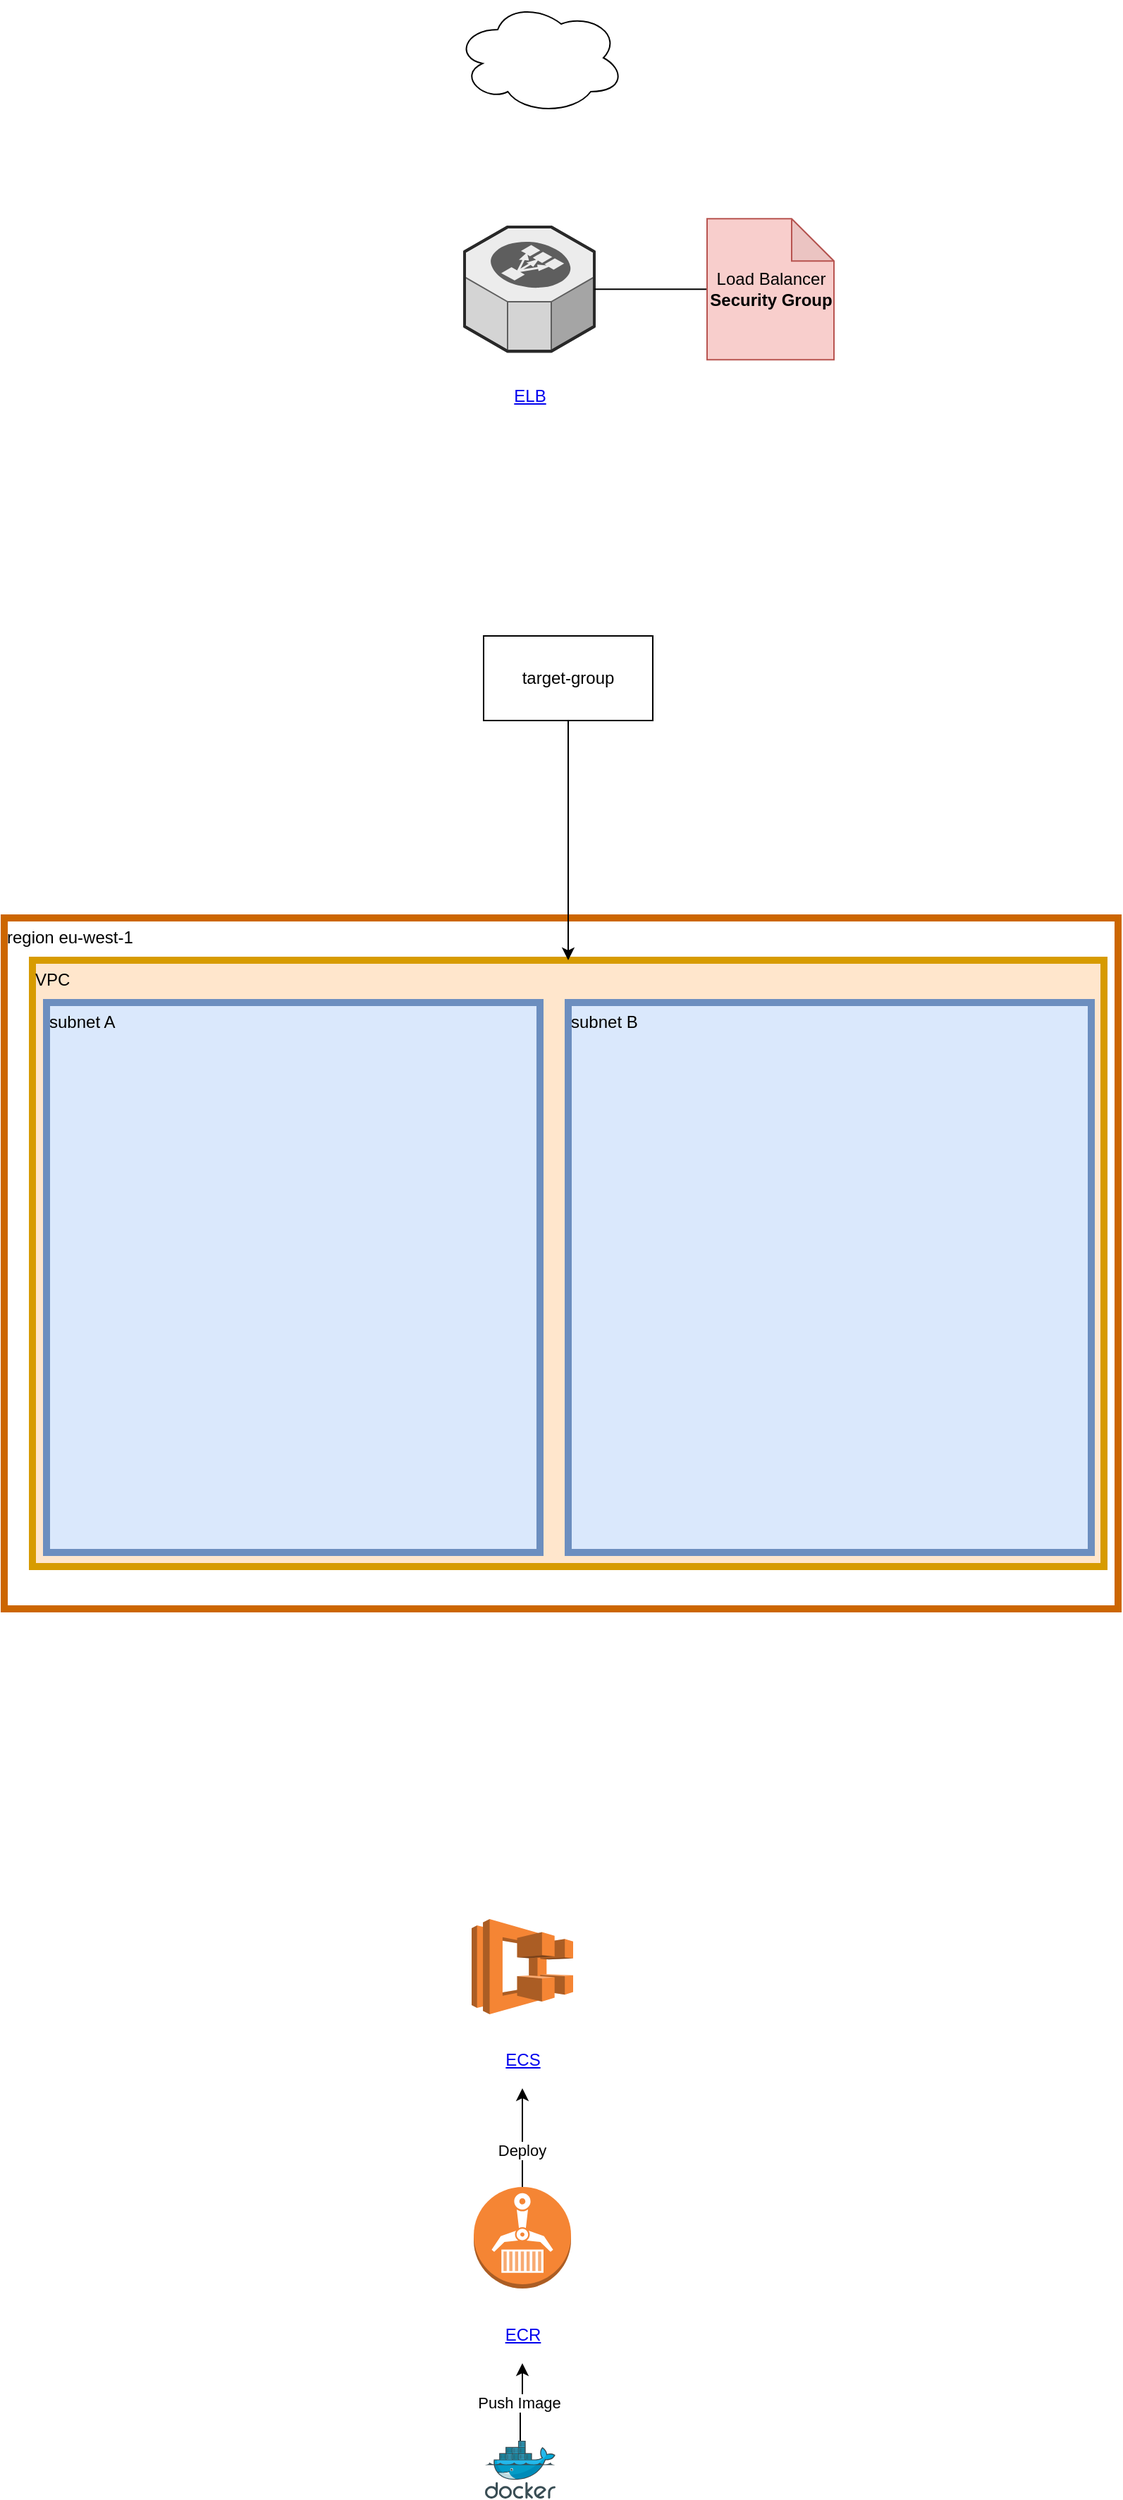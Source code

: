 <mxfile version="24.4.8" type="device">
  <diagram name="Page-1" id="UEdKXglhTP-OaEu2R145">
    <mxGraphModel dx="2074" dy="2408" grid="1" gridSize="10" guides="1" tooltips="1" connect="1" arrows="1" fold="1" page="1" pageScale="1" pageWidth="827" pageHeight="1169" math="0" shadow="0">
      <root>
        <mxCell id="0" />
        <mxCell id="1" parent="0" />
        <mxCell id="G2WtEdxQrT5y2wapdz2B-19" value="region eu-west-1" style="rounded=0;whiteSpace=wrap;html=1;strokeColor=#CC6600;strokeWidth=5;align=left;verticalAlign=top;" vertex="1" parent="1">
          <mxGeometry x="20" y="10" width="790" height="490" as="geometry" />
        </mxCell>
        <mxCell id="G2WtEdxQrT5y2wapdz2B-7" value="" style="group" vertex="1" connectable="0" parent="1">
          <mxGeometry x="351.5" y="720" width="72" height="120" as="geometry" />
        </mxCell>
        <mxCell id="G2WtEdxQrT5y2wapdz2B-1" value="" style="outlineConnect=0;dashed=0;verticalLabelPosition=bottom;verticalAlign=top;align=center;html=1;shape=mxgraph.aws3.ecs;fillColor=#F58534;gradientColor=none;" vertex="1" parent="G2WtEdxQrT5y2wapdz2B-7">
          <mxGeometry width="72" height="67.5" as="geometry" />
        </mxCell>
        <UserObject label="ECS" link="https://aws.amazon.com/ecs/" id="G2WtEdxQrT5y2wapdz2B-5">
          <mxCell style="text;html=1;strokeColor=none;fillColor=none;whiteSpace=wrap;align=center;verticalAlign=middle;fontColor=#0000EE;fontStyle=4;" vertex="1" parent="G2WtEdxQrT5y2wapdz2B-7">
            <mxGeometry x="6" y="80" width="60" height="40" as="geometry" />
          </mxCell>
        </UserObject>
        <mxCell id="G2WtEdxQrT5y2wapdz2B-10" value="" style="group" vertex="1" connectable="0" parent="1">
          <mxGeometry x="353" y="910" width="69" height="125" as="geometry" />
        </mxCell>
        <mxCell id="G2WtEdxQrT5y2wapdz2B-8" value="" style="outlineConnect=0;dashed=0;verticalLabelPosition=bottom;verticalAlign=top;align=center;html=1;shape=mxgraph.aws3.ecr;fillColor=#F58534;gradientColor=none;" vertex="1" parent="G2WtEdxQrT5y2wapdz2B-10">
          <mxGeometry width="69" height="72" as="geometry" />
        </mxCell>
        <UserObject label="ECR" link="https://aws.amazon.com/ecr/" id="G2WtEdxQrT5y2wapdz2B-9">
          <mxCell style="text;html=1;strokeColor=none;fillColor=none;whiteSpace=wrap;align=center;verticalAlign=middle;fontColor=#0000EE;fontStyle=4;" vertex="1" parent="G2WtEdxQrT5y2wapdz2B-10">
            <mxGeometry x="4.5" y="85" width="60" height="40" as="geometry" />
          </mxCell>
        </UserObject>
        <mxCell id="G2WtEdxQrT5y2wapdz2B-12" style="edgeStyle=orthogonalEdgeStyle;rounded=0;orthogonalLoop=1;jettySize=auto;html=1;" edge="1" parent="1" source="G2WtEdxQrT5y2wapdz2B-11" target="G2WtEdxQrT5y2wapdz2B-9">
          <mxGeometry relative="1" as="geometry" />
        </mxCell>
        <mxCell id="G2WtEdxQrT5y2wapdz2B-13" value="Push Image" style="edgeLabel;html=1;align=center;verticalAlign=middle;resizable=0;points=[];" vertex="1" connectable="0" parent="G2WtEdxQrT5y2wapdz2B-12">
          <mxGeometry x="-0.048" y="1" relative="1" as="geometry">
            <mxPoint as="offset" />
          </mxGeometry>
        </mxCell>
        <mxCell id="G2WtEdxQrT5y2wapdz2B-11" value="" style="image;sketch=0;aspect=fixed;html=1;points=[];align=center;fontSize=12;image=img/lib/mscae/Docker.svg;" vertex="1" parent="1">
          <mxGeometry x="361" y="1090" width="50" height="41" as="geometry" />
        </mxCell>
        <mxCell id="G2WtEdxQrT5y2wapdz2B-14" style="edgeStyle=orthogonalEdgeStyle;rounded=0;orthogonalLoop=1;jettySize=auto;html=1;entryX=0.5;entryY=1;entryDx=0;entryDy=0;" edge="1" parent="1" source="G2WtEdxQrT5y2wapdz2B-8" target="G2WtEdxQrT5y2wapdz2B-5">
          <mxGeometry relative="1" as="geometry" />
        </mxCell>
        <mxCell id="G2WtEdxQrT5y2wapdz2B-15" value="Deploy" style="edgeLabel;html=1;align=center;verticalAlign=middle;resizable=0;points=[];" vertex="1" connectable="0" parent="G2WtEdxQrT5y2wapdz2B-14">
          <mxGeometry x="-0.252" y="1" relative="1" as="geometry">
            <mxPoint as="offset" />
          </mxGeometry>
        </mxCell>
        <mxCell id="G2WtEdxQrT5y2wapdz2B-16" value="VPC" style="rounded=0;whiteSpace=wrap;html=1;strokeColor=#d79b00;strokeWidth=5;align=left;verticalAlign=top;fillColor=#ffe6cc;" vertex="1" parent="1">
          <mxGeometry x="40" y="40" width="760" height="430" as="geometry" />
        </mxCell>
        <mxCell id="G2WtEdxQrT5y2wapdz2B-17" value="subnet A" style="rounded=0;whiteSpace=wrap;html=1;strokeColor=#6c8ebf;strokeWidth=5;align=left;verticalAlign=top;fillColor=#dae8fc;" vertex="1" parent="1">
          <mxGeometry x="50" y="70" width="350" height="390" as="geometry" />
        </mxCell>
        <mxCell id="G2WtEdxQrT5y2wapdz2B-18" value="subnet B" style="rounded=0;whiteSpace=wrap;html=1;strokeColor=#6c8ebf;strokeWidth=5;align=left;verticalAlign=top;fillColor=#dae8fc;" vertex="1" parent="1">
          <mxGeometry x="420" y="70" width="371" height="390" as="geometry" />
        </mxCell>
        <mxCell id="G2WtEdxQrT5y2wapdz2B-20" value="" style="ellipse;shape=cloud;whiteSpace=wrap;html=1;" vertex="1" parent="1">
          <mxGeometry x="340" y="-640" width="120" height="80" as="geometry" />
        </mxCell>
        <mxCell id="G2WtEdxQrT5y2wapdz2B-23" value="" style="group" vertex="1" connectable="0" parent="1">
          <mxGeometry x="346.5" y="-480" width="92" height="140" as="geometry" />
        </mxCell>
        <mxCell id="G2WtEdxQrT5y2wapdz2B-21" value="" style="verticalLabelPosition=bottom;html=1;verticalAlign=top;strokeWidth=1;align=center;outlineConnect=0;dashed=0;outlineConnect=0;shape=mxgraph.aws3d.elasticLoadBalancing;fillColor=#ECECEC;strokeColor=#5E5E5E;aspect=fixed;" vertex="1" parent="G2WtEdxQrT5y2wapdz2B-23">
          <mxGeometry width="92" height="88.17" as="geometry" />
        </mxCell>
        <UserObject label="ELB" link="https://docs.aws.amazon.com/elasticloadbalancing/latest/application/introduction.html" id="G2WtEdxQrT5y2wapdz2B-22">
          <mxCell style="text;html=1;strokeColor=none;fillColor=none;whiteSpace=wrap;align=center;verticalAlign=middle;fontColor=#0000EE;fontStyle=4;" vertex="1" parent="G2WtEdxQrT5y2wapdz2B-23">
            <mxGeometry x="16" y="100" width="60" height="40" as="geometry" />
          </mxCell>
        </UserObject>
        <mxCell id="G2WtEdxQrT5y2wapdz2B-25" style="edgeStyle=orthogonalEdgeStyle;rounded=0;orthogonalLoop=1;jettySize=auto;html=1;endArrow=none;endFill=0;" edge="1" parent="1" source="G2WtEdxQrT5y2wapdz2B-24" target="G2WtEdxQrT5y2wapdz2B-21">
          <mxGeometry relative="1" as="geometry" />
        </mxCell>
        <mxCell id="G2WtEdxQrT5y2wapdz2B-24" value="Load Balancer &lt;b&gt;Security Group&lt;/b&gt;" style="shape=note;whiteSpace=wrap;html=1;backgroundOutline=1;darkOpacity=0.05;fillColor=#f8cecc;strokeColor=#b85450;" vertex="1" parent="1">
          <mxGeometry x="518.5" y="-485.91" width="90" height="100" as="geometry" />
        </mxCell>
        <mxCell id="G2WtEdxQrT5y2wapdz2B-27" style="edgeStyle=orthogonalEdgeStyle;rounded=0;orthogonalLoop=1;jettySize=auto;html=1;" edge="1" parent="1" source="G2WtEdxQrT5y2wapdz2B-26" target="G2WtEdxQrT5y2wapdz2B-16">
          <mxGeometry relative="1" as="geometry" />
        </mxCell>
        <mxCell id="G2WtEdxQrT5y2wapdz2B-26" value="target-group" style="rounded=0;whiteSpace=wrap;html=1;" vertex="1" parent="1">
          <mxGeometry x="360" y="-190" width="120" height="60" as="geometry" />
        </mxCell>
      </root>
    </mxGraphModel>
  </diagram>
</mxfile>
